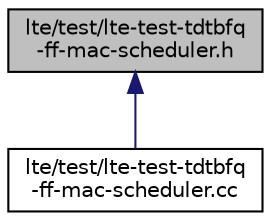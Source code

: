 digraph "lte/test/lte-test-tdtbfq-ff-mac-scheduler.h"
{
  edge [fontname="Helvetica",fontsize="10",labelfontname="Helvetica",labelfontsize="10"];
  node [fontname="Helvetica",fontsize="10",shape=record];
  Node1 [label="lte/test/lte-test-tdtbfq\l-ff-mac-scheduler.h",height=0.2,width=0.4,color="black", fillcolor="grey75", style="filled", fontcolor="black"];
  Node1 -> Node2 [dir="back",color="midnightblue",fontsize="10",style="solid"];
  Node2 [label="lte/test/lte-test-tdtbfq\l-ff-mac-scheduler.cc",height=0.2,width=0.4,color="black", fillcolor="white", style="filled",URL="$dc/d12/lte-test-tdtbfq-ff-mac-scheduler_8cc.html"];
}
